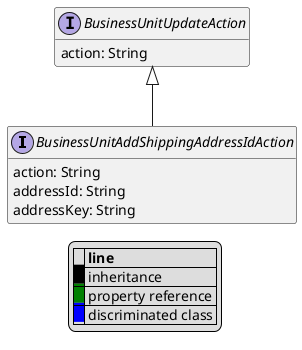 @startuml

hide empty fields
hide empty methods
legend
|= |= line |
|<back:black>   </back>| inheritance |
|<back:green>   </back>| property reference |
|<back:blue>   </back>| discriminated class |
endlegend
interface BusinessUnitAddShippingAddressIdAction [[BusinessUnitAddShippingAddressIdAction.svg]] extends BusinessUnitUpdateAction {
    action: String
    addressId: String
    addressKey: String
}
interface BusinessUnitUpdateAction [[BusinessUnitUpdateAction.svg]]  {
    action: String
}





@enduml
